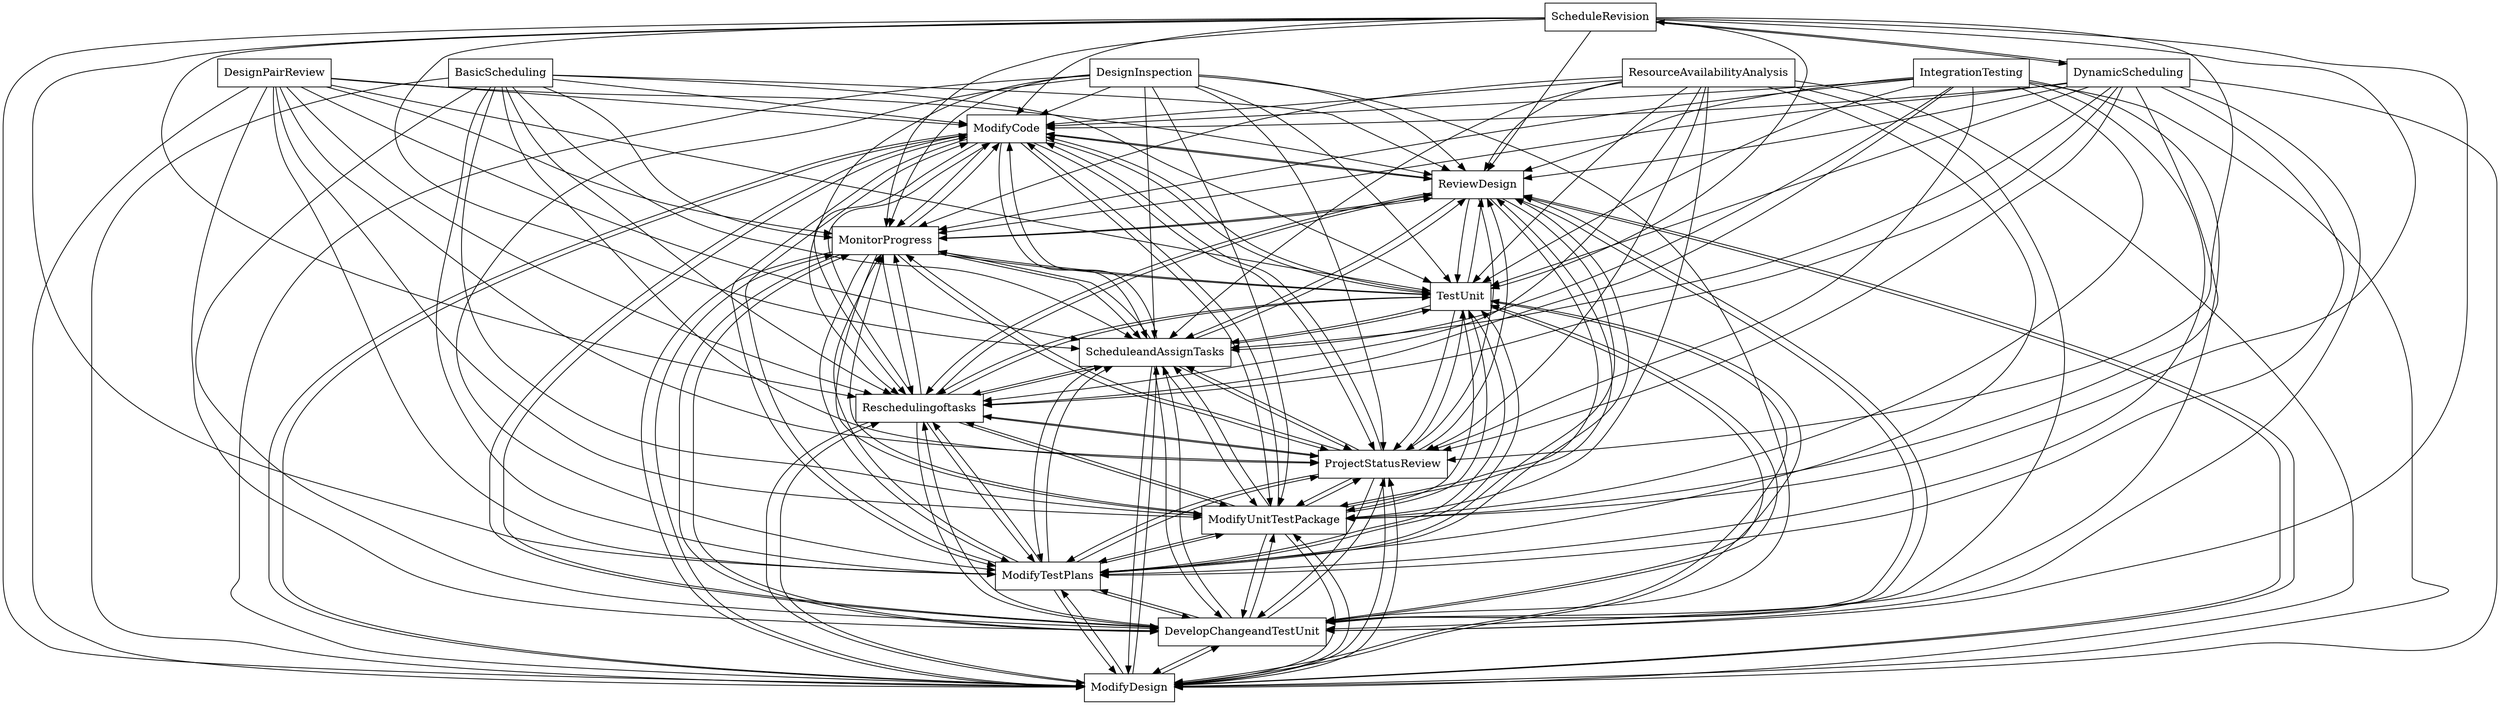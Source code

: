 digraph{
graph [rankdir=TB];
node [shape=box];
edge [arrowhead=normal];
0[label="DesignPairReview",]
1[label="ModifyCode",]
2[label="ReviewDesign",]
3[label="ModifyDesign",]
4[label="DesignInspection",]
5[label="ScheduleRevision",]
6[label="DevelopChangeandTestUnit",]
7[label="ModifyTestPlans",]
8[label="ModifyUnitTestPackage",]
9[label="ResourceAvailabilityAnalysis",]
10[label="DynamicScheduling",]
11[label="ProjectStatusReview",]
12[label="Reschedulingoftasks",]
13[label="ScheduleandAssignTasks",]
14[label="TestUnit",]
15[label="MonitorProgress",]
16[label="IntegrationTesting",]
17[label="BasicScheduling",]
0->1[label="",]
0->2[label="",]
0->3[label="",]
0->6[label="",]
0->7[label="",]
0->8[label="",]
0->11[label="",]
0->12[label="",]
0->13[label="",]
0->14[label="",]
0->15[label="",]
1->2[label="",]
1->3[label="",]
1->6[label="",]
1->7[label="",]
1->8[label="",]
1->11[label="",]
1->12[label="",]
1->13[label="",]
1->14[label="",]
1->15[label="",]
2->1[label="",]
2->3[label="",]
2->6[label="",]
2->7[label="",]
2->8[label="",]
2->11[label="",]
2->12[label="",]
2->13[label="",]
2->14[label="",]
2->15[label="",]
3->1[label="",]
3->2[label="",]
3->6[label="",]
3->7[label="",]
3->8[label="",]
3->11[label="",]
3->12[label="",]
3->13[label="",]
3->14[label="",]
3->15[label="",]
4->1[label="",]
4->2[label="",]
4->3[label="",]
4->6[label="",]
4->7[label="",]
4->8[label="",]
4->11[label="",]
4->12[label="",]
4->13[label="",]
4->14[label="",]
4->15[label="",]
5->1[label="",]
5->2[label="",]
5->3[label="",]
5->6[label="",]
5->7[label="",]
5->8[label="",]
5->10[label="",]
5->11[label="",]
5->12[label="",]
5->13[label="",]
5->14[label="",]
5->15[label="",]
6->1[label="",]
6->2[label="",]
6->3[label="",]
6->7[label="",]
6->8[label="",]
6->11[label="",]
6->12[label="",]
6->13[label="",]
6->14[label="",]
6->15[label="",]
7->1[label="",]
7->2[label="",]
7->3[label="",]
7->6[label="",]
7->8[label="",]
7->11[label="",]
7->12[label="",]
7->13[label="",]
7->14[label="",]
7->15[label="",]
8->1[label="",]
8->2[label="",]
8->3[label="",]
8->6[label="",]
8->7[label="",]
8->11[label="",]
8->12[label="",]
8->13[label="",]
8->14[label="",]
8->15[label="",]
9->1[label="",]
9->2[label="",]
9->3[label="",]
9->6[label="",]
9->7[label="",]
9->8[label="",]
9->11[label="",]
9->12[label="",]
9->13[label="",]
9->14[label="",]
9->15[label="",]
10->1[label="",]
10->2[label="",]
10->3[label="",]
10->5[label="",]
10->6[label="",]
10->7[label="",]
10->8[label="",]
10->11[label="",]
10->12[label="",]
10->13[label="",]
10->14[label="",]
10->15[label="",]
11->1[label="",]
11->2[label="",]
11->3[label="",]
11->6[label="",]
11->7[label="",]
11->8[label="",]
11->12[label="",]
11->13[label="",]
11->14[label="",]
11->15[label="",]
12->1[label="",]
12->2[label="",]
12->3[label="",]
12->6[label="",]
12->7[label="",]
12->8[label="",]
12->11[label="",]
12->13[label="",]
12->14[label="",]
12->15[label="",]
13->1[label="",]
13->2[label="",]
13->3[label="",]
13->6[label="",]
13->7[label="",]
13->8[label="",]
13->11[label="",]
13->12[label="",]
13->14[label="",]
13->15[label="",]
14->1[label="",]
14->2[label="",]
14->3[label="",]
14->6[label="",]
14->7[label="",]
14->8[label="",]
14->11[label="",]
14->12[label="",]
14->13[label="",]
14->15[label="",]
15->1[label="",]
15->2[label="",]
15->3[label="",]
15->6[label="",]
15->7[label="",]
15->8[label="",]
15->11[label="",]
15->12[label="",]
15->13[label="",]
15->14[label="",]
16->1[label="",]
16->2[label="",]
16->3[label="",]
16->6[label="",]
16->7[label="",]
16->8[label="",]
16->11[label="",]
16->12[label="",]
16->13[label="",]
16->14[label="",]
16->15[label="",]
17->1[label="",]
17->2[label="",]
17->3[label="",]
17->6[label="",]
17->7[label="",]
17->8[label="",]
17->11[label="",]
17->12[label="",]
17->13[label="",]
17->14[label="",]
17->15[label="",]
}
